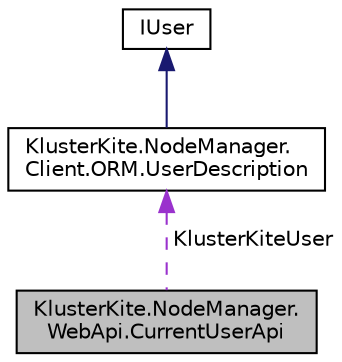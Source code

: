 digraph "KlusterKite.NodeManager.WebApi.CurrentUserApi"
{
  edge [fontname="Helvetica",fontsize="10",labelfontname="Helvetica",labelfontsize="10"];
  node [fontname="Helvetica",fontsize="10",shape=record];
  Node1 [label="KlusterKite.NodeManager.\lWebApi.CurrentUserApi",height=0.2,width=0.4,color="black", fillcolor="grey75", style="filled", fontcolor="black"];
  Node2 -> Node1 [dir="back",color="darkorchid3",fontsize="10",style="dashed",label=" KlusterKiteUser" ,fontname="Helvetica"];
  Node2 [label="KlusterKite.NodeManager.\lClient.ORM.UserDescription",height=0.2,width=0.4,color="black", fillcolor="white", style="filled",URL="$class_kluster_kite_1_1_node_manager_1_1_client_1_1_o_r_m_1_1_user_description.html",tooltip="The short public user description "];
  Node3 -> Node2 [dir="back",color="midnightblue",fontsize="10",style="solid",fontname="Helvetica"];
  Node3 [label="IUser",height=0.2,width=0.4,color="black", fillcolor="white", style="filled",URL="$interface_kluster_kite_1_1_security_1_1_attributes_1_1_i_user.html",tooltip="The general interface to represent user in the system "];
}
